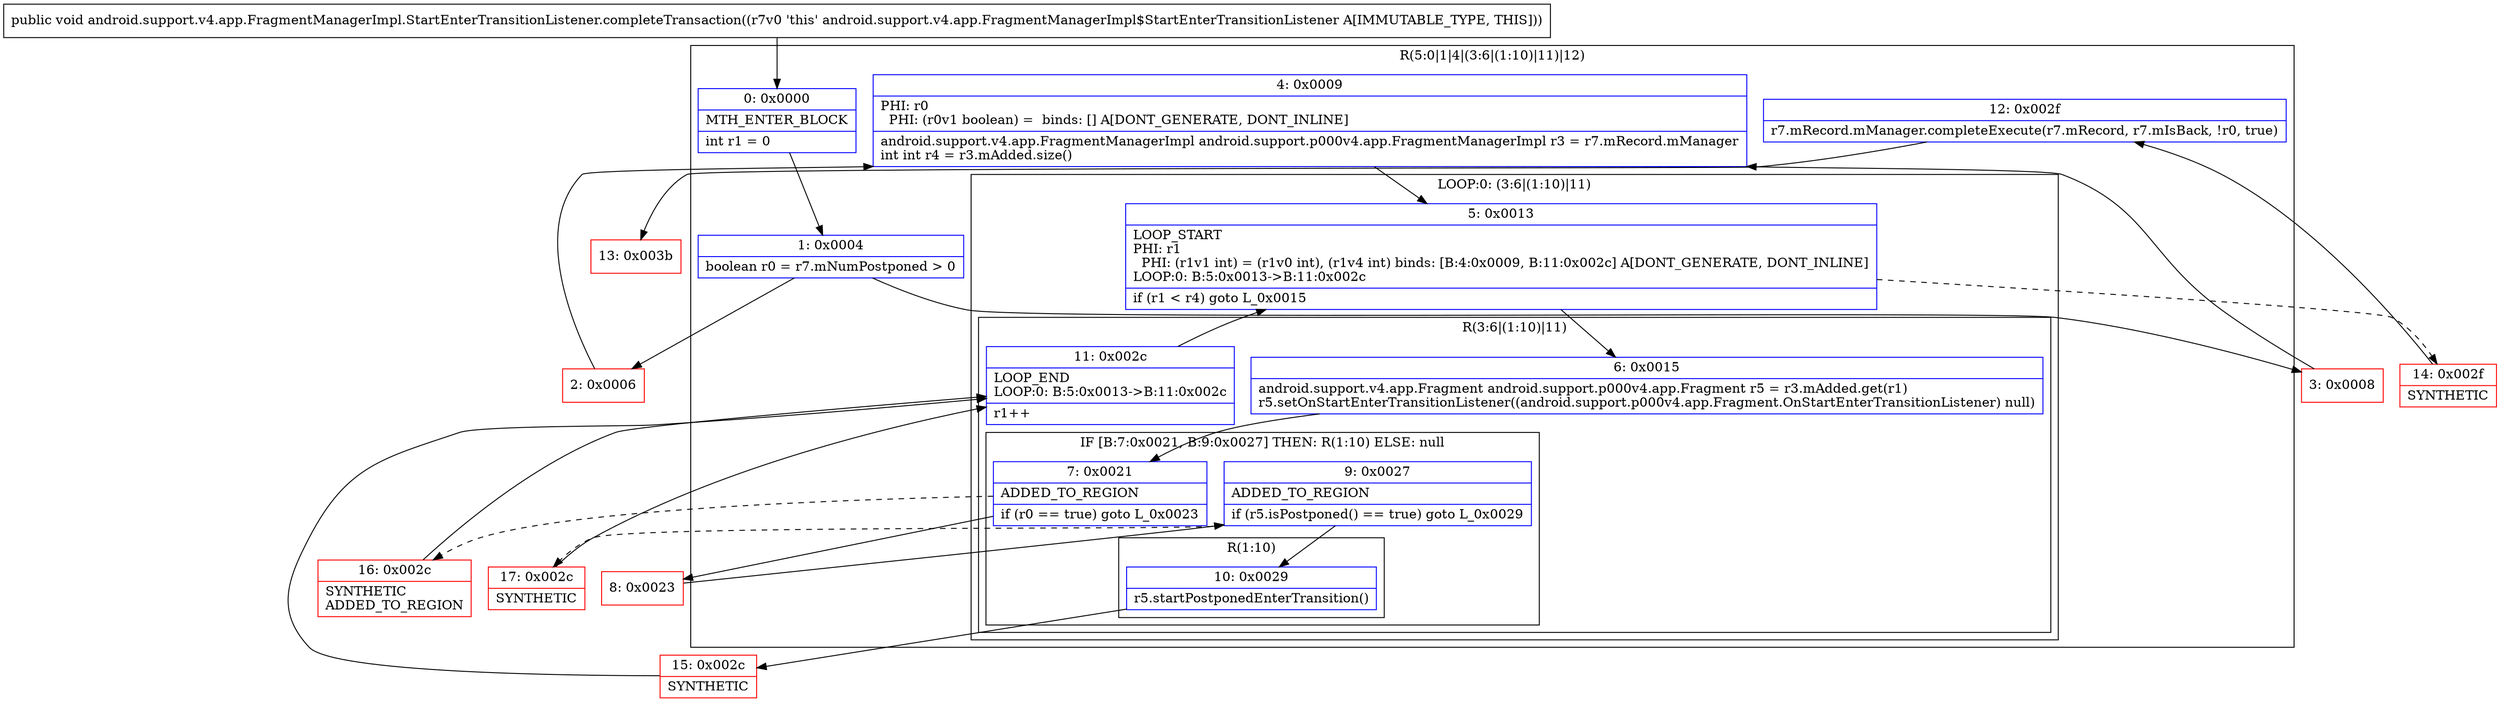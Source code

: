 digraph "CFG forandroid.support.v4.app.FragmentManagerImpl.StartEnterTransitionListener.completeTransaction()V" {
subgraph cluster_Region_1517040824 {
label = "R(5:0|1|4|(3:6|(1:10)|11)|12)";
node [shape=record,color=blue];
Node_0 [shape=record,label="{0\:\ 0x0000|MTH_ENTER_BLOCK\l|int r1 = 0\l}"];
Node_1 [shape=record,label="{1\:\ 0x0004|boolean r0 = r7.mNumPostponed \> 0\l}"];
Node_4 [shape=record,label="{4\:\ 0x0009|PHI: r0 \l  PHI: (r0v1 boolean) =  binds: [] A[DONT_GENERATE, DONT_INLINE]\l|android.support.v4.app.FragmentManagerImpl android.support.p000v4.app.FragmentManagerImpl r3 = r7.mRecord.mManager\lint int r4 = r3.mAdded.size()\l}"];
subgraph cluster_LoopRegion_330482393 {
label = "LOOP:0: (3:6|(1:10)|11)";
node [shape=record,color=blue];
Node_5 [shape=record,label="{5\:\ 0x0013|LOOP_START\lPHI: r1 \l  PHI: (r1v1 int) = (r1v0 int), (r1v4 int) binds: [B:4:0x0009, B:11:0x002c] A[DONT_GENERATE, DONT_INLINE]\lLOOP:0: B:5:0x0013\-\>B:11:0x002c\l|if (r1 \< r4) goto L_0x0015\l}"];
subgraph cluster_Region_823376065 {
label = "R(3:6|(1:10)|11)";
node [shape=record,color=blue];
Node_6 [shape=record,label="{6\:\ 0x0015|android.support.v4.app.Fragment android.support.p000v4.app.Fragment r5 = r3.mAdded.get(r1)\lr5.setOnStartEnterTransitionListener((android.support.p000v4.app.Fragment.OnStartEnterTransitionListener) null)\l}"];
subgraph cluster_IfRegion_818279661 {
label = "IF [B:7:0x0021, B:9:0x0027] THEN: R(1:10) ELSE: null";
node [shape=record,color=blue];
Node_7 [shape=record,label="{7\:\ 0x0021|ADDED_TO_REGION\l|if (r0 == true) goto L_0x0023\l}"];
Node_9 [shape=record,label="{9\:\ 0x0027|ADDED_TO_REGION\l|if (r5.isPostponed() == true) goto L_0x0029\l}"];
subgraph cluster_Region_196595641 {
label = "R(1:10)";
node [shape=record,color=blue];
Node_10 [shape=record,label="{10\:\ 0x0029|r5.startPostponedEnterTransition()\l}"];
}
}
Node_11 [shape=record,label="{11\:\ 0x002c|LOOP_END\lLOOP:0: B:5:0x0013\-\>B:11:0x002c\l|r1++\l}"];
}
}
Node_12 [shape=record,label="{12\:\ 0x002f|r7.mRecord.mManager.completeExecute(r7.mRecord, r7.mIsBack, !r0, true)\l}"];
}
Node_2 [shape=record,color=red,label="{2\:\ 0x0006}"];
Node_3 [shape=record,color=red,label="{3\:\ 0x0008}"];
Node_8 [shape=record,color=red,label="{8\:\ 0x0023}"];
Node_13 [shape=record,color=red,label="{13\:\ 0x003b}"];
Node_14 [shape=record,color=red,label="{14\:\ 0x002f|SYNTHETIC\l}"];
Node_15 [shape=record,color=red,label="{15\:\ 0x002c|SYNTHETIC\l}"];
Node_16 [shape=record,color=red,label="{16\:\ 0x002c|SYNTHETIC\lADDED_TO_REGION\l}"];
Node_17 [shape=record,color=red,label="{17\:\ 0x002c|SYNTHETIC\l}"];
MethodNode[shape=record,label="{public void android.support.v4.app.FragmentManagerImpl.StartEnterTransitionListener.completeTransaction((r7v0 'this' android.support.v4.app.FragmentManagerImpl$StartEnterTransitionListener A[IMMUTABLE_TYPE, THIS])) }"];
MethodNode -> Node_0;
Node_0 -> Node_1;
Node_1 -> Node_2;
Node_1 -> Node_3;
Node_4 -> Node_5;
Node_5 -> Node_6;
Node_5 -> Node_14[style=dashed];
Node_6 -> Node_7;
Node_7 -> Node_8;
Node_7 -> Node_16[style=dashed];
Node_9 -> Node_10;
Node_9 -> Node_17[style=dashed];
Node_10 -> Node_15;
Node_11 -> Node_5;
Node_12 -> Node_13;
Node_2 -> Node_4;
Node_3 -> Node_4;
Node_8 -> Node_9;
Node_14 -> Node_12;
Node_15 -> Node_11;
Node_16 -> Node_11;
Node_17 -> Node_11;
}

